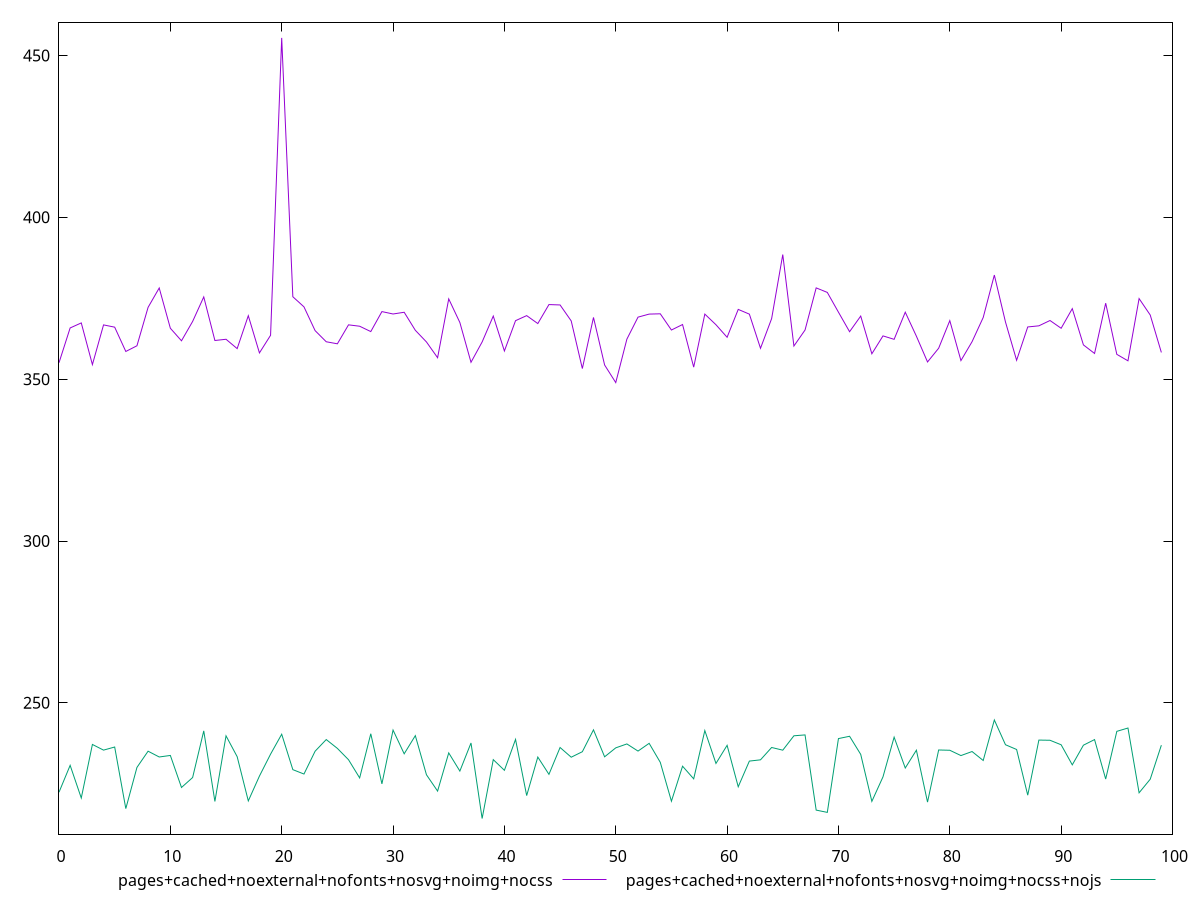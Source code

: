 reset
set terminal svg size 640, 500 enhanced background rgb 'white'
set output "reprap/mainthread-work-breakdown/comparison/line/12_vs_13.svg"

$pagesCachedNoexternalNofontsNosvgNoimgNocss <<EOF
0 355.08799999999997
1 365.832
2 367.3839999999999
3 354.5080000000001
4 366.7759999999999
5 366.07600000000014
6 358.56399999999996
7 360.3280000000001
8 372.19200000000023
9 378.18000000000006
10 365.73999999999995
11 361.864
12 367.84000000000003
13 375.41600000000005
14 361.9560000000001
15 362.33599999999996
16 359.4520000000003
17 369.61600000000004
18 358.1200000000001
19 363.5639999999999
20 455.44399999999996
21 375.47600000000006
22 372.34799999999996
23 365.00400000000013
24 361.5640000000001
25 360.9359999999999
26 366.79200000000014
27 366.36400000000003
28 364.7120000000001
29 370.8840000000001
30 370.14400000000006
31 370.67599999999993
32 365.1079999999999
33 361.504
34 356.6359999999999
35 374.80800000000005
36 367.51200000000006
37 355.21999999999997
38 361.5000000000001
39 369.504
40 358.71600000000007
41 368.08
42 369.6400000000001
43 367.188
44 373.0560000000002
45 372.936
46 368.00000000000006
47 353.28000000000003
48 369.08000000000004
49 354.38400000000007
50 348.948
51 362.3720000000002
52 369.172
53 370.112
54 370.20399999999995
55 365.1920000000001
56 366.888
57 353.72
58 370.1119999999999
59 366.82400000000007
60 362.9520000000001
61 371.5640000000001
62 370.09999999999997
63 359.54400000000015
64 368.7279999999999
65 388.50400000000013
66 360.24800000000005
67 365.1919999999999
68 378.21200000000005
69 376.80400000000014
70 370.708
71 364.67200000000014
72 369.5040000000001
73 357.84799999999996
74 363.37600000000003
75 362.316
76 370.6960000000001
77 363.284
78 355.3240000000001
79 359.56799999999987
80 368.092
81 355.74800000000016
82 361.5880000000002
83 369.06000000000006
84 382.176
85 367.6800000000003
86 355.844
87 366.14
88 366.488
89 368.13199999999995
90 365.732
91 371.80000000000007
92 360.59599999999995
93 357.95200000000006
94 373.4839999999999
95 357.672
96 355.68
97 374.90400000000017
98 369.8280000000001
99 358.2640000000001
EOF

$pagesCachedNoexternalNofontsNosvgNoimgNocssNojs <<EOF
0 222.38399999999996
1 230.6919999999999
2 220.59999999999994
3 237.14799999999994
4 235.39599999999996
5 236.35599999999997
6 217.32399999999996
7 230.05199999999996
8 235.064
9 233.27599999999998
10 233.75199999999995
11 223.85199999999998
12 226.92399999999995
13 241.34399999999997
14 219.54
15 239.8119999999999
16 233.37599999999998
17 219.7039999999999
18 227.37199999999999
19 234.15199999999996
20 240.30799999999996
21 229.36399999999995
22 228.008
23 235.06
24 238.6599999999999
25 235.93199999999996
26 232.43199999999996
27 226.80799999999994
28 240.45599999999996
29 224.96799999999993
30 241.59199999999998
31 234.2599999999999
32 239.87199999999996
33 227.78399999999993
34 222.73999999999998
35 234.53599999999997
36 228.91999999999993
37 237.60399999999998
38 214.26399999999992
39 232.45999999999992
40 229.15999999999997
41 238.712
42 221.34799999999993
43 233.25199999999995
44 227.91199999999998
45 236.208
46 233.20799999999994
47 234.90399999999997
48 241.65999999999988
49 233.332
50 236.09599999999992
51 237.30799999999996
52 235.1
53 237.49199999999996
54 231.61999999999995
55 219.61199999999994
56 230.42799999999994
57 226.52399999999994
58 241.43599999999992
59 231.27999999999997
60 236.87599999999998
61 224.07599999999996
62 232.00799999999995
63 232.39599999999996
64 236.212
65 235.38
66 239.82399999999998
67 240.096
68 216.86399999999992
69 216.15999999999994
70 238.95999999999998
71 239.67599999999996
72 234.07999999999998
73 219.55999999999995
74 227.136
75 239.4
76 229.87199999999993
77 235.37599999999998
78 219.32799999999992
79 235.43999999999994
80 235.35199999999992
81 233.71199999999993
82 234.95999999999998
83 232.19199999999992
84 244.70799999999997
85 237.0639999999999
86 235.59199999999998
87 221.47199999999992
88 238.5
89 238.4399999999999
90 237.04799999999992
91 230.84399999999997
92 236.91599999999994
93 238.652
94 226.45999999999992
95 241.19599999999997
96 242.224
97 222.20799999999997
98 226.41199999999998
99 236.91599999999994
EOF

set key outside below
set yrange [209.44039999999993:460.26759999999996]

plot \
  $pagesCachedNoexternalNofontsNosvgNoimgNocss title "pages+cached+noexternal+nofonts+nosvg+noimg+nocss" with line, \
  $pagesCachedNoexternalNofontsNosvgNoimgNocssNojs title "pages+cached+noexternal+nofonts+nosvg+noimg+nocss+nojs" with line, \


reset